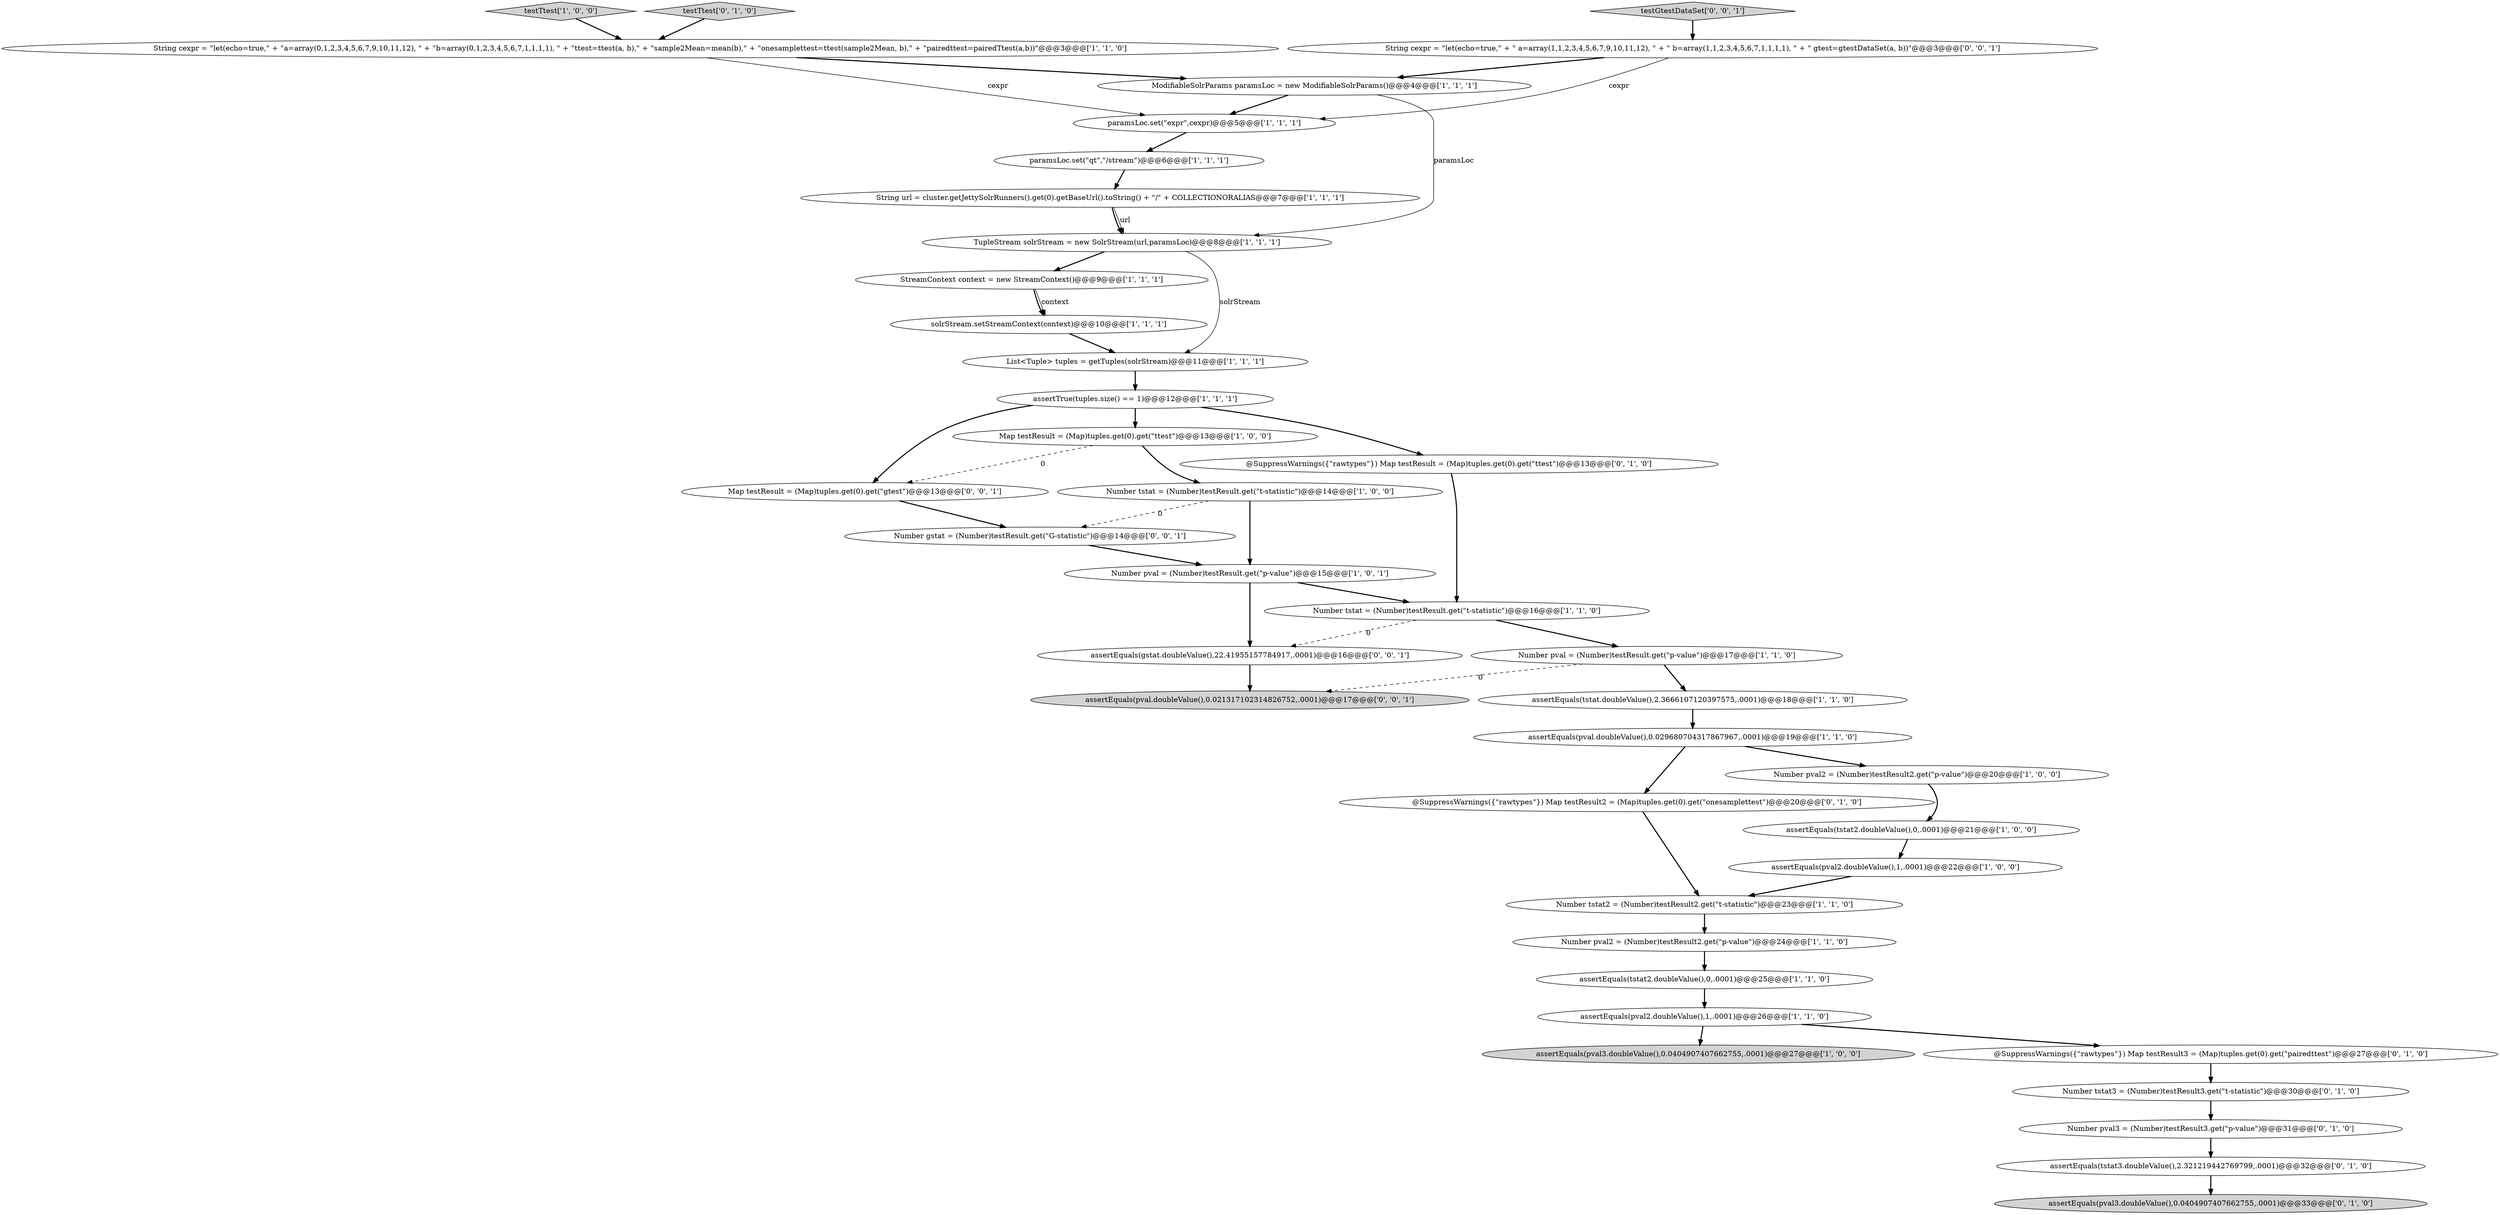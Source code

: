 digraph {
3 [style = filled, label = "paramsLoc.set(\"qt\",\"/stream\")@@@6@@@['1', '1', '1']", fillcolor = white, shape = ellipse image = "AAA0AAABBB1BBB"];
4 [style = filled, label = "assertEquals(pval3.doubleValue(),0.0404907407662755,.0001)@@@27@@@['1', '0', '0']", fillcolor = lightgray, shape = ellipse image = "AAA0AAABBB1BBB"];
35 [style = filled, label = "testGtestDataSet['0', '0', '1']", fillcolor = lightgray, shape = diamond image = "AAA0AAABBB3BBB"];
31 [style = filled, label = "@SuppressWarnings({\"rawtypes\"}) Map testResult2 = (Map)tuples.get(0).get(\"onesamplettest\")@@@20@@@['0', '1', '0']", fillcolor = white, shape = ellipse image = "AAA0AAABBB2BBB"];
9 [style = filled, label = "Number pval = (Number)testResult.get(\"p-value\")@@@15@@@['1', '0', '1']", fillcolor = white, shape = ellipse image = "AAA0AAABBB1BBB"];
19 [style = filled, label = "assertEquals(tstat2.doubleValue(),0,.0001)@@@21@@@['1', '0', '0']", fillcolor = white, shape = ellipse image = "AAA0AAABBB1BBB"];
1 [style = filled, label = "Number pval = (Number)testResult.get(\"p-value\")@@@17@@@['1', '1', '0']", fillcolor = white, shape = ellipse image = "AAA0AAABBB1BBB"];
14 [style = filled, label = "assertEquals(tstat.doubleValue(),2.3666107120397575,.0001)@@@18@@@['1', '1', '0']", fillcolor = white, shape = ellipse image = "AAA0AAABBB1BBB"];
28 [style = filled, label = "assertEquals(tstat3.doubleValue(),2.321219442769799,.0001)@@@32@@@['0', '1', '0']", fillcolor = white, shape = ellipse image = "AAA0AAABBB2BBB"];
6 [style = filled, label = "Map testResult = (Map)tuples.get(0).get(\"ttest\")@@@13@@@['1', '0', '0']", fillcolor = white, shape = ellipse image = "AAA0AAABBB1BBB"];
21 [style = filled, label = "solrStream.setStreamContext(context)@@@10@@@['1', '1', '1']", fillcolor = white, shape = ellipse image = "AAA0AAABBB1BBB"];
17 [style = filled, label = "String cexpr = \"let(echo=true,\" + \"a=array(0,1,2,3,4,5,6,7,9,10,11,12), \" + \"b=array(0,1,2,3,4,5,6,7,1,1,1,1), \" + \"ttest=ttest(a, b),\" + \"sample2Mean=mean(b),\" + \"onesamplettest=ttest(sample2Mean, b),\" + \"pairedttest=pairedTtest(a,b))\"@@@3@@@['1', '1', '0']", fillcolor = white, shape = ellipse image = "AAA0AAABBB1BBB"];
37 [style = filled, label = "Map testResult = (Map)tuples.get(0).get(\"gtest\")@@@13@@@['0', '0', '1']", fillcolor = white, shape = ellipse image = "AAA0AAABBB3BBB"];
2 [style = filled, label = "String url = cluster.getJettySolrRunners().get(0).getBaseUrl().toString() + \"/\" + COLLECTIONORALIAS@@@7@@@['1', '1', '1']", fillcolor = white, shape = ellipse image = "AAA0AAABBB1BBB"];
0 [style = filled, label = "Number tstat = (Number)testResult.get(\"t-statistic\")@@@14@@@['1', '0', '0']", fillcolor = white, shape = ellipse image = "AAA0AAABBB1BBB"];
5 [style = filled, label = "StreamContext context = new StreamContext()@@@9@@@['1', '1', '1']", fillcolor = white, shape = ellipse image = "AAA0AAABBB1BBB"];
23 [style = filled, label = "assertEquals(pval2.doubleValue(),1,.0001)@@@22@@@['1', '0', '0']", fillcolor = white, shape = ellipse image = "AAA0AAABBB1BBB"];
15 [style = filled, label = "paramsLoc.set(\"expr\",cexpr)@@@5@@@['1', '1', '1']", fillcolor = white, shape = ellipse image = "AAA0AAABBB1BBB"];
24 [style = filled, label = "Number tstat = (Number)testResult.get(\"t-statistic\")@@@16@@@['1', '1', '0']", fillcolor = white, shape = ellipse image = "AAA0AAABBB1BBB"];
39 [style = filled, label = "Number gstat = (Number)testResult.get(\"G-statistic\")@@@14@@@['0', '0', '1']", fillcolor = white, shape = ellipse image = "AAA0AAABBB3BBB"];
32 [style = filled, label = "Number pval3 = (Number)testResult3.get(\"p-value\")@@@31@@@['0', '1', '0']", fillcolor = white, shape = ellipse image = "AAA0AAABBB2BBB"];
22 [style = filled, label = "assertEquals(pval2.doubleValue(),1,.0001)@@@26@@@['1', '1', '0']", fillcolor = white, shape = ellipse image = "AAA0AAABBB1BBB"];
18 [style = filled, label = "List<Tuple> tuples = getTuples(solrStream)@@@11@@@['1', '1', '1']", fillcolor = white, shape = ellipse image = "AAA0AAABBB1BBB"];
26 [style = filled, label = "@SuppressWarnings({\"rawtypes\"}) Map testResult = (Map)tuples.get(0).get(\"ttest\")@@@13@@@['0', '1', '0']", fillcolor = white, shape = ellipse image = "AAA0AAABBB2BBB"];
20 [style = filled, label = "Number tstat2 = (Number)testResult2.get(\"t-statistic\")@@@23@@@['1', '1', '0']", fillcolor = white, shape = ellipse image = "AAA0AAABBB1BBB"];
29 [style = filled, label = "Number tstat3 = (Number)testResult3.get(\"t-statistic\")@@@30@@@['0', '1', '0']", fillcolor = white, shape = ellipse image = "AAA0AAABBB2BBB"];
33 [style = filled, label = "@SuppressWarnings({\"rawtypes\"}) Map testResult3 = (Map)tuples.get(0).get(\"pairedttest\")@@@27@@@['0', '1', '0']", fillcolor = white, shape = ellipse image = "AAA0AAABBB2BBB"];
30 [style = filled, label = "testTtest['0', '1', '0']", fillcolor = lightgray, shape = diamond image = "AAA0AAABBB2BBB"];
25 [style = filled, label = "assertTrue(tuples.size() == 1)@@@12@@@['1', '1', '1']", fillcolor = white, shape = ellipse image = "AAA0AAABBB1BBB"];
7 [style = filled, label = "assertEquals(tstat2.doubleValue(),0,.0001)@@@25@@@['1', '1', '0']", fillcolor = white, shape = ellipse image = "AAA0AAABBB1BBB"];
11 [style = filled, label = "Number pval2 = (Number)testResult2.get(\"p-value\")@@@24@@@['1', '1', '0']", fillcolor = white, shape = ellipse image = "AAA0AAABBB1BBB"];
34 [style = filled, label = "assertEquals(pval.doubleValue(),0.021317102314826752,.0001)@@@17@@@['0', '0', '1']", fillcolor = lightgray, shape = ellipse image = "AAA0AAABBB3BBB"];
12 [style = filled, label = "TupleStream solrStream = new SolrStream(url,paramsLoc)@@@8@@@['1', '1', '1']", fillcolor = white, shape = ellipse image = "AAA0AAABBB1BBB"];
16 [style = filled, label = "assertEquals(pval.doubleValue(),0.029680704317867967,.0001)@@@19@@@['1', '1', '0']", fillcolor = white, shape = ellipse image = "AAA0AAABBB1BBB"];
38 [style = filled, label = "String cexpr = \"let(echo=true,\" + \" a=array(1,1,2,3,4,5,6,7,9,10,11,12), \" + \" b=array(1,1,2,3,4,5,6,7,1,1,1,1), \" + \" gtest=gtestDataSet(a, b))\"@@@3@@@['0', '0', '1']", fillcolor = white, shape = ellipse image = "AAA0AAABBB3BBB"];
10 [style = filled, label = "Number pval2 = (Number)testResult2.get(\"p-value\")@@@20@@@['1', '0', '0']", fillcolor = white, shape = ellipse image = "AAA0AAABBB1BBB"];
27 [style = filled, label = "assertEquals(pval3.doubleValue(),0.0404907407662755,.0001)@@@33@@@['0', '1', '0']", fillcolor = lightgray, shape = ellipse image = "AAA0AAABBB2BBB"];
36 [style = filled, label = "assertEquals(gstat.doubleValue(),22.41955157784917,.0001)@@@16@@@['0', '0', '1']", fillcolor = white, shape = ellipse image = "AAA0AAABBB3BBB"];
13 [style = filled, label = "ModifiableSolrParams paramsLoc = new ModifiableSolrParams()@@@4@@@['1', '1', '1']", fillcolor = white, shape = ellipse image = "AAA0AAABBB1BBB"];
8 [style = filled, label = "testTtest['1', '0', '0']", fillcolor = lightgray, shape = diamond image = "AAA0AAABBB1BBB"];
26->24 [style = bold, label=""];
13->15 [style = bold, label=""];
14->16 [style = bold, label=""];
13->12 [style = solid, label="paramsLoc"];
3->2 [style = bold, label=""];
24->36 [style = dashed, label="0"];
22->33 [style = bold, label=""];
6->0 [style = bold, label=""];
25->26 [style = bold, label=""];
0->9 [style = bold, label=""];
18->25 [style = bold, label=""];
6->37 [style = dashed, label="0"];
7->22 [style = bold, label=""];
19->23 [style = bold, label=""];
8->17 [style = bold, label=""];
38->15 [style = solid, label="cexpr"];
1->14 [style = bold, label=""];
16->10 [style = bold, label=""];
38->13 [style = bold, label=""];
17->15 [style = solid, label="cexpr"];
10->19 [style = bold, label=""];
24->1 [style = bold, label=""];
11->7 [style = bold, label=""];
28->27 [style = bold, label=""];
9->36 [style = bold, label=""];
12->5 [style = bold, label=""];
9->24 [style = bold, label=""];
12->18 [style = solid, label="solrStream"];
37->39 [style = bold, label=""];
2->12 [style = solid, label="url"];
0->39 [style = dashed, label="0"];
29->32 [style = bold, label=""];
5->21 [style = bold, label=""];
21->18 [style = bold, label=""];
36->34 [style = bold, label=""];
17->13 [style = bold, label=""];
23->20 [style = bold, label=""];
32->28 [style = bold, label=""];
35->38 [style = bold, label=""];
22->4 [style = bold, label=""];
31->20 [style = bold, label=""];
39->9 [style = bold, label=""];
5->21 [style = solid, label="context"];
15->3 [style = bold, label=""];
16->31 [style = bold, label=""];
1->34 [style = dashed, label="0"];
30->17 [style = bold, label=""];
25->37 [style = bold, label=""];
25->6 [style = bold, label=""];
33->29 [style = bold, label=""];
2->12 [style = bold, label=""];
20->11 [style = bold, label=""];
}
